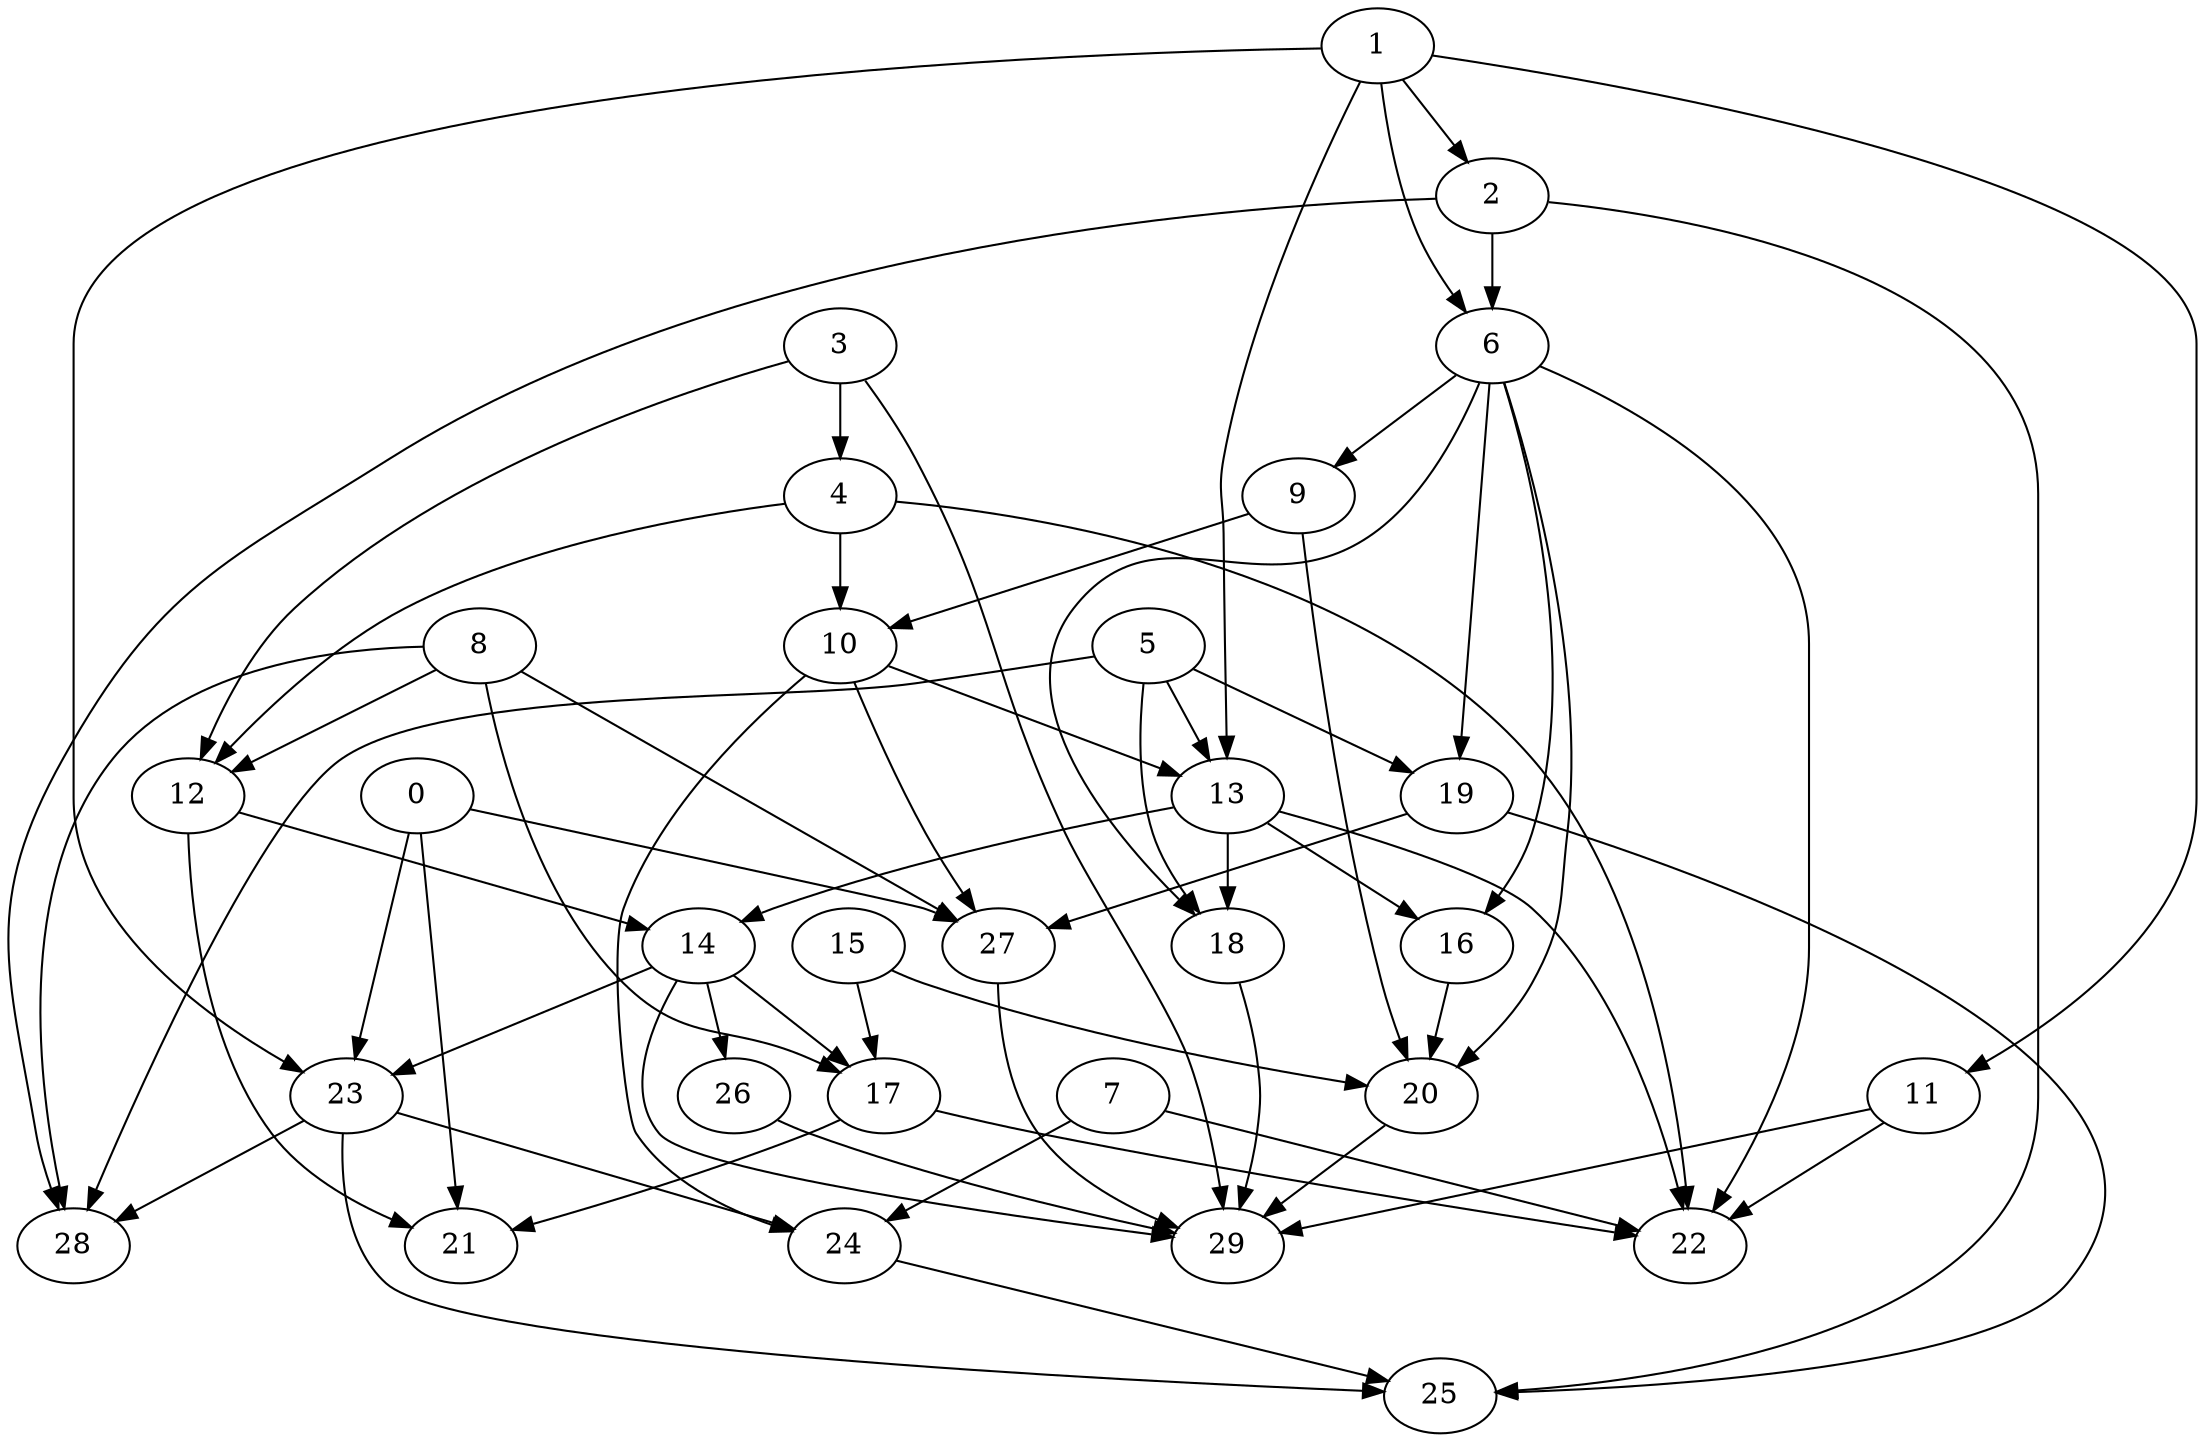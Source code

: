 digraph "Random_Nodes_30_Density_2.17_CCR_0.10_WeightType_Random_Homogeneous-4" {
1 [Weight=117];
2 [Weight=234];
6 [Weight=187];
3 [Weight=211];
9 [Weight=94];
4 [Weight=47];
5 [Weight=187];
10 [Weight=164];
8 [Weight=141];
13 [Weight=117];
19 [Weight=234];
12 [Weight=94];
0 [Weight=164];
14 [Weight=164];
27 [Weight=234];
7 [Weight=117];
23 [Weight=94];
15 [Weight=117];
18 [Weight=117];
16 [Weight=47];
11 [Weight=94];
24 [Weight=94];
26 [Weight=70];
20 [Weight=47];
17 [Weight=141];
25 [Weight=187];
28 [Weight=187];
29 [Weight=187];
21 [Weight=70];
22 [Weight=70];
0 -> 23 [Weight=2];
11 -> 22 [Weight=8];
16 -> 20 [Weight=5];
7 -> 24 [Weight=6];
6 -> 22 [Weight=7];
23 -> 24 [Weight=4];
9 -> 10 [Weight=7];
19 -> 25 [Weight=10];
6 -> 18 [Weight=8];
15 -> 20 [Weight=2];
2 -> 28 [Weight=3];
6 -> 19 [Weight=10];
8 -> 28 [Weight=8];
26 -> 29 [Weight=5];
13 -> 18 [Weight=8];
10 -> 24 [Weight=2];
5 -> 18 [Weight=6];
10 -> 27 [Weight=5];
1 -> 13 [Weight=4];
17 -> 21 [Weight=7];
9 -> 20 [Weight=5];
23 -> 25 [Weight=9];
13 -> 14 [Weight=9];
14 -> 26 [Weight=6];
0 -> 27 [Weight=7];
7 -> 22 [Weight=3];
8 -> 12 [Weight=4];
11 -> 29 [Weight=7];
2 -> 25 [Weight=10];
14 -> 29 [Weight=4];
20 -> 29 [Weight=7];
17 -> 22 [Weight=3];
27 -> 29 [Weight=7];
8 -> 27 [Weight=10];
6 -> 9 [Weight=4];
23 -> 28 [Weight=4];
3 -> 29 [Weight=5];
14 -> 23 [Weight=2];
4 -> 12 [Weight=4];
5 -> 13 [Weight=10];
6 -> 20 [Weight=2];
1 -> 11 [Weight=10];
1 -> 23 [Weight=10];
15 -> 17 [Weight=4];
5 -> 28 [Weight=9];
2 -> 6 [Weight=7];
12 -> 14 [Weight=8];
1 -> 6 [Weight=7];
24 -> 25 [Weight=5];
13 -> 22 [Weight=5];
19 -> 27 [Weight=5];
4 -> 10 [Weight=10];
0 -> 21 [Weight=5];
3 -> 12 [Weight=3];
5 -> 19 [Weight=7];
14 -> 17 [Weight=10];
6 -> 16 [Weight=9];
3 -> 4 [Weight=8];
8 -> 17 [Weight=6];
10 -> 13 [Weight=7];
1 -> 2 [Weight=7];
18 -> 29 [Weight=2];
13 -> 16 [Weight=5];
12 -> 21 [Weight=10];
4 -> 22 [Weight=5];
}
